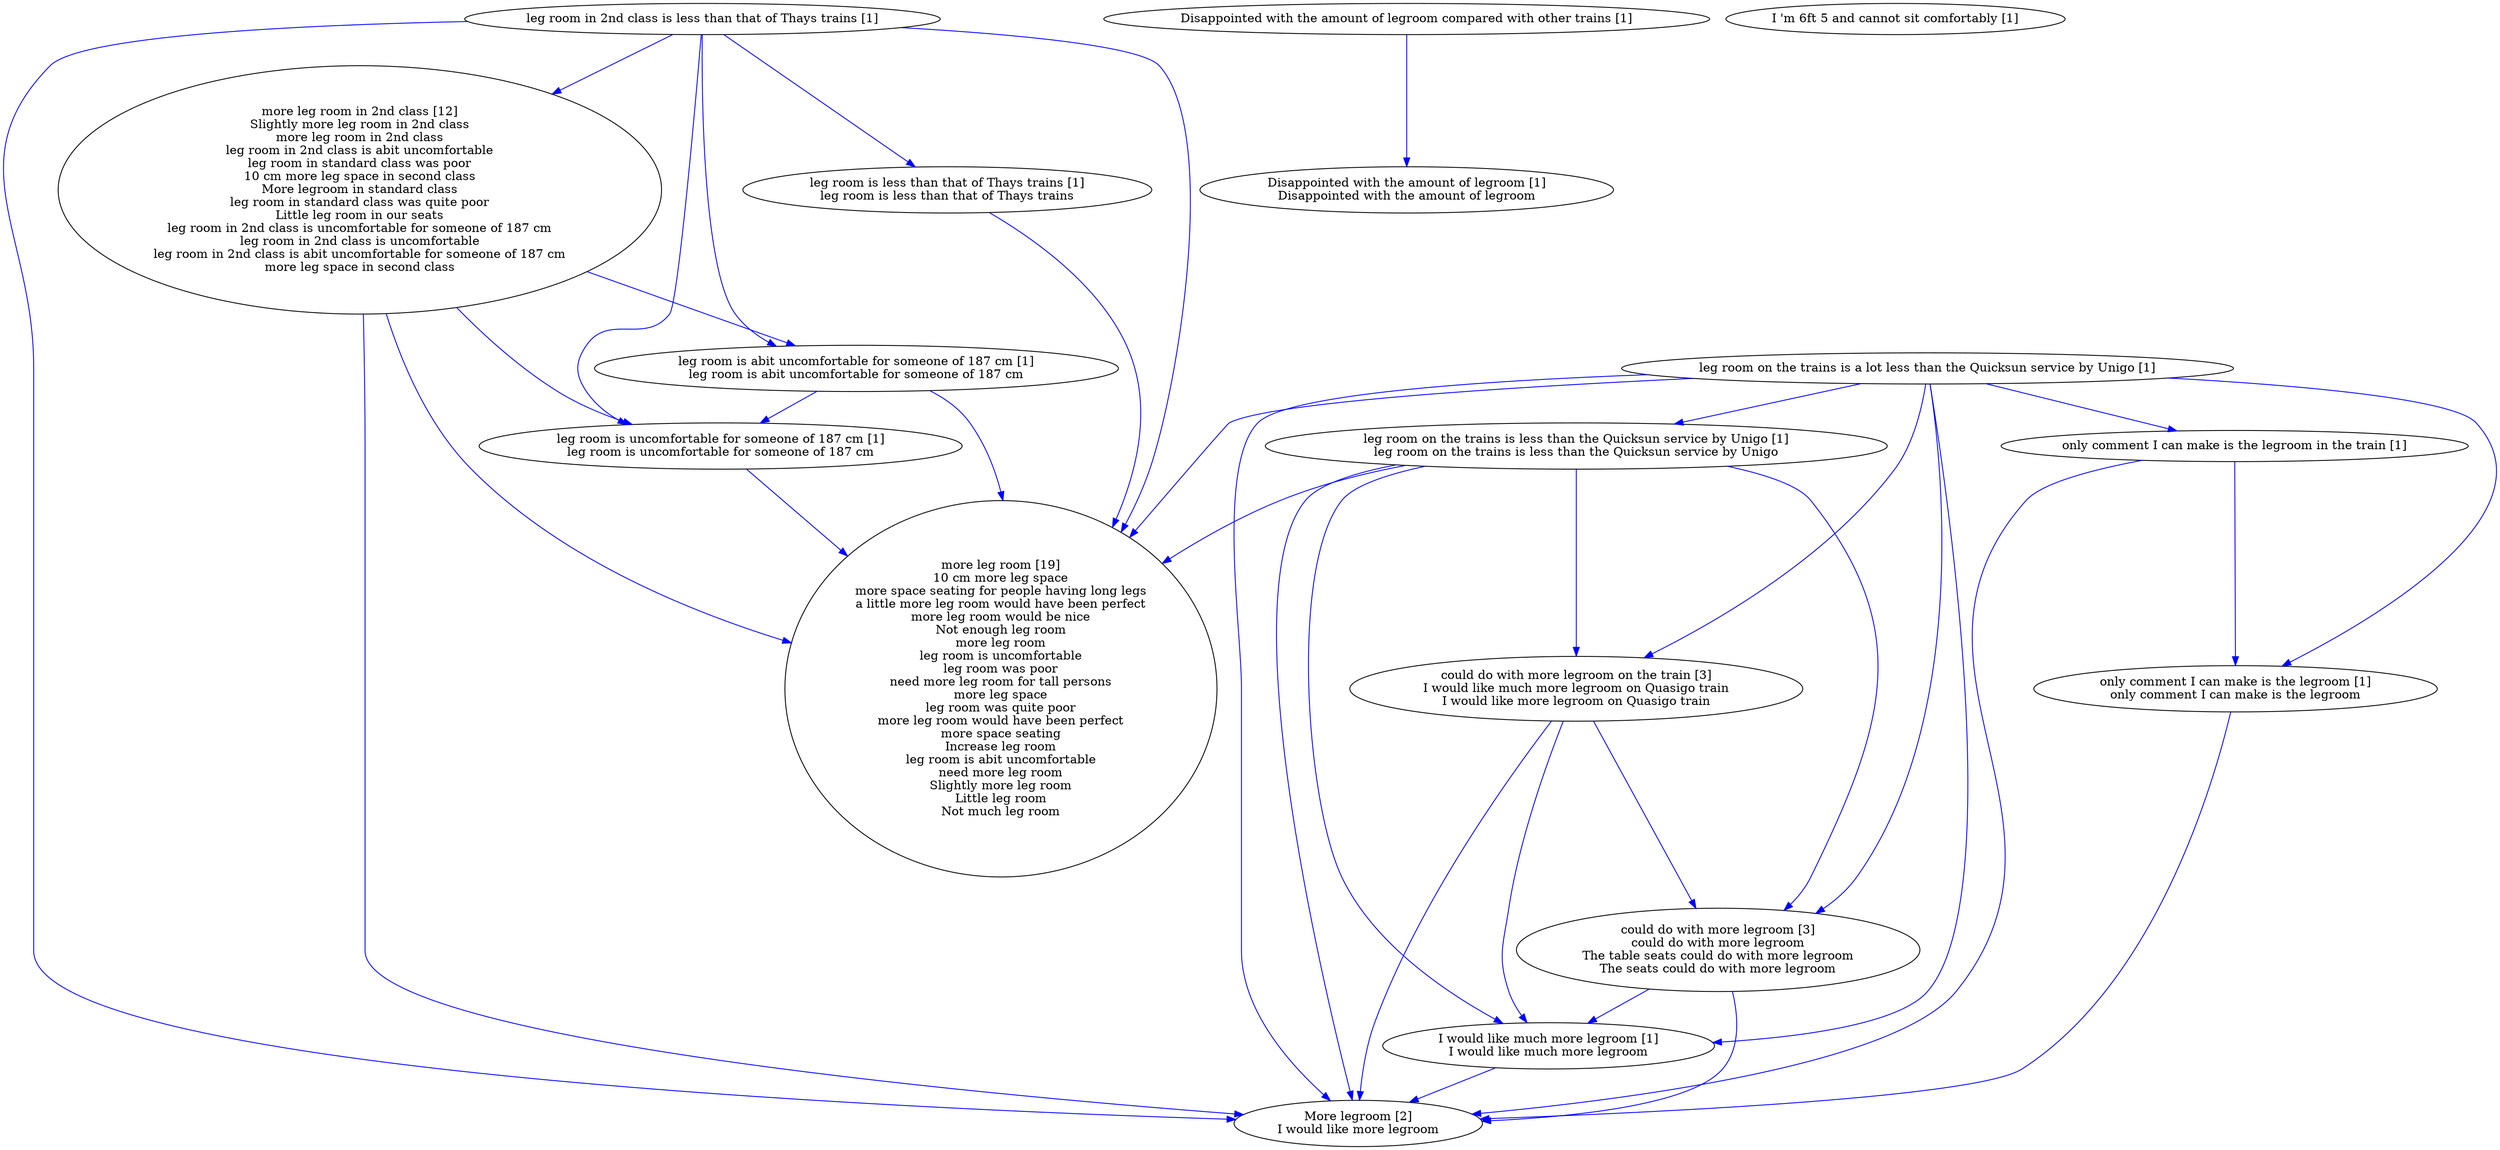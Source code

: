 digraph collapsedGraph {
"could do with more legroom [3]\ncould do with more legroom\nThe table seats could do with more legroom\nThe seats could do with more legroom""More legroom [2]\nI would like more legroom""more leg room [19]\n10 cm more leg space\nmore space seating for people having long legs\na little more leg room would have been perfect\nmore leg room would be nice\nNot enough leg room\nmore leg room\nleg room is uncomfortable\nleg room was poor\nneed more leg room for tall persons\nmore leg space\nleg room was quite poor\nmore leg room would have been perfect\nmore space seating\nIncrease leg room\nleg room is abit uncomfortable\nneed more leg room\nSlightly more leg room\nLittle leg room\nNot much leg room""more leg room in 2nd class [12]\nSlightly more leg room in 2nd class\nmore leg room in 2nd class\nleg room in 2nd class is abit uncomfortable\nleg room in standard class was poor\n10 cm more leg space in second class\nMore legroom in standard class\nleg room in standard class was quite poor\nLittle leg room in our seats\nleg room in 2nd class is uncomfortable for someone of 187 cm\nleg room in 2nd class is uncomfortable\nleg room in 2nd class is abit uncomfortable for someone of 187 cm\nmore leg space in second class""could do with more legroom on the train [3]\nI would like much more legroom on Quasigo train\nI would like more legroom on Quasigo train""Disappointed with the amount of legroom compared with other trains [1]""Disappointed with the amount of legroom [1]\nDisappointed with the amount of legroom""I 'm 6ft 5 and cannot sit comfortably [1]""I would like much more legroom [1]\nI would like much more legroom""leg room is abit uncomfortable for someone of 187 cm [1]\nleg room is abit uncomfortable for someone of 187 cm""leg room is uncomfortable for someone of 187 cm [1]\nleg room is uncomfortable for someone of 187 cm""leg room in 2nd class is less than that of Thays trains [1]""leg room is less than that of Thays trains [1]\nleg room is less than that of Thays trains""leg room on the trains is a lot less than the Quicksun service by Unigo [1]""leg room on the trains is less than the Quicksun service by Unigo [1]\nleg room on the trains is less than the Quicksun service by Unigo""only comment I can make is the legroom in the train [1]""only comment I can make is the legroom [1]\nonly comment I can make is the legroom""Disappointed with the amount of legroom compared with other trains [1]" -> "Disappointed with the amount of legroom [1]\nDisappointed with the amount of legroom" [color=blue]
"I would like much more legroom [1]\nI would like much more legroom" -> "More legroom [2]\nI would like more legroom" [color=blue]
"could do with more legroom [3]\ncould do with more legroom\nThe table seats could do with more legroom\nThe seats could do with more legroom" -> "I would like much more legroom [1]\nI would like much more legroom" [color=blue]
"could do with more legroom on the train [3]\nI would like much more legroom on Quasigo train\nI would like more legroom on Quasigo train" -> "More legroom [2]\nI would like more legroom" [color=blue]
"could do with more legroom on the train [3]\nI would like much more legroom on Quasigo train\nI would like more legroom on Quasigo train" -> "could do with more legroom [3]\ncould do with more legroom\nThe table seats could do with more legroom\nThe seats could do with more legroom" [color=blue]
"could do with more legroom [3]\ncould do with more legroom\nThe table seats could do with more legroom\nThe seats could do with more legroom" -> "More legroom [2]\nI would like more legroom" [color=blue]
"leg room is abit uncomfortable for someone of 187 cm [1]\nleg room is abit uncomfortable for someone of 187 cm" -> "leg room is uncomfortable for someone of 187 cm [1]\nleg room is uncomfortable for someone of 187 cm" [color=blue]
"leg room is abit uncomfortable for someone of 187 cm [1]\nleg room is abit uncomfortable for someone of 187 cm" -> "more leg room [19]\n10 cm more leg space\nmore space seating for people having long legs\na little more leg room would have been perfect\nmore leg room would be nice\nNot enough leg room\nmore leg room\nleg room is uncomfortable\nleg room was poor\nneed more leg room for tall persons\nmore leg space\nleg room was quite poor\nmore leg room would have been perfect\nmore space seating\nIncrease leg room\nleg room is abit uncomfortable\nneed more leg room\nSlightly more leg room\nLittle leg room\nNot much leg room" [color=blue]
"leg room is uncomfortable for someone of 187 cm [1]\nleg room is uncomfortable for someone of 187 cm" -> "more leg room [19]\n10 cm more leg space\nmore space seating for people having long legs\na little more leg room would have been perfect\nmore leg room would be nice\nNot enough leg room\nmore leg room\nleg room is uncomfortable\nleg room was poor\nneed more leg room for tall persons\nmore leg space\nleg room was quite poor\nmore leg room would have been perfect\nmore space seating\nIncrease leg room\nleg room is abit uncomfortable\nneed more leg room\nSlightly more leg room\nLittle leg room\nNot much leg room" [color=blue]
"leg room in 2nd class is less than that of Thays trains [1]" -> "leg room is less than that of Thays trains [1]\nleg room is less than that of Thays trains" [color=blue]
"leg room in 2nd class is less than that of Thays trains [1]" -> "more leg room in 2nd class [12]\nSlightly more leg room in 2nd class\nmore leg room in 2nd class\nleg room in 2nd class is abit uncomfortable\nleg room in standard class was poor\n10 cm more leg space in second class\nMore legroom in standard class\nleg room in standard class was quite poor\nLittle leg room in our seats\nleg room in 2nd class is uncomfortable for someone of 187 cm\nleg room in 2nd class is uncomfortable\nleg room in 2nd class is abit uncomfortable for someone of 187 cm\nmore leg space in second class" [color=blue]
"leg room is less than that of Thays trains [1]\nleg room is less than that of Thays trains" -> "more leg room [19]\n10 cm more leg space\nmore space seating for people having long legs\na little more leg room would have been perfect\nmore leg room would be nice\nNot enough leg room\nmore leg room\nleg room is uncomfortable\nleg room was poor\nneed more leg room for tall persons\nmore leg space\nleg room was quite poor\nmore leg room would have been perfect\nmore space seating\nIncrease leg room\nleg room is abit uncomfortable\nneed more leg room\nSlightly more leg room\nLittle leg room\nNot much leg room" [color=blue]
"leg room on the trains is a lot less than the Quicksun service by Unigo [1]" -> "leg room on the trains is less than the Quicksun service by Unigo [1]\nleg room on the trains is less than the Quicksun service by Unigo" [color=blue]
"leg room on the trains is a lot less than the Quicksun service by Unigo [1]" -> "more leg room [19]\n10 cm more leg space\nmore space seating for people having long legs\na little more leg room would have been perfect\nmore leg room would be nice\nNot enough leg room\nmore leg room\nleg room is uncomfortable\nleg room was poor\nneed more leg room for tall persons\nmore leg space\nleg room was quite poor\nmore leg room would have been perfect\nmore space seating\nIncrease leg room\nleg room is abit uncomfortable\nneed more leg room\nSlightly more leg room\nLittle leg room\nNot much leg room" [color=blue]
"leg room on the trains is less than the Quicksun service by Unigo [1]\nleg room on the trains is less than the Quicksun service by Unigo" -> "more leg room [19]\n10 cm more leg space\nmore space seating for people having long legs\na little more leg room would have been perfect\nmore leg room would be nice\nNot enough leg room\nmore leg room\nleg room is uncomfortable\nleg room was poor\nneed more leg room for tall persons\nmore leg space\nleg room was quite poor\nmore leg room would have been perfect\nmore space seating\nIncrease leg room\nleg room is abit uncomfortable\nneed more leg room\nSlightly more leg room\nLittle leg room\nNot much leg room" [color=blue]
"only comment I can make is the legroom in the train [1]" -> "only comment I can make is the legroom [1]\nonly comment I can make is the legroom" [color=blue]
"leg room on the trains is a lot less than the Quicksun service by Unigo [1]" -> "only comment I can make is the legroom in the train [1]" [color=blue]
"only comment I can make is the legroom in the train [1]" -> "More legroom [2]\nI would like more legroom" [color=blue]
"only comment I can make is the legroom [1]\nonly comment I can make is the legroom" -> "More legroom [2]\nI would like more legroom" [color=blue]
"more leg room in 2nd class [12]\nSlightly more leg room in 2nd class\nmore leg room in 2nd class\nleg room in 2nd class is abit uncomfortable\nleg room in standard class was poor\n10 cm more leg space in second class\nMore legroom in standard class\nleg room in standard class was quite poor\nLittle leg room in our seats\nleg room in 2nd class is uncomfortable for someone of 187 cm\nleg room in 2nd class is uncomfortable\nleg room in 2nd class is abit uncomfortable for someone of 187 cm\nmore leg space in second class" -> "more leg room [19]\n10 cm more leg space\nmore space seating for people having long legs\na little more leg room would have been perfect\nmore leg room would be nice\nNot enough leg room\nmore leg room\nleg room is uncomfortable\nleg room was poor\nneed more leg room for tall persons\nmore leg space\nleg room was quite poor\nmore leg room would have been perfect\nmore space seating\nIncrease leg room\nleg room is abit uncomfortable\nneed more leg room\nSlightly more leg room\nLittle leg room\nNot much leg room" [color=blue]
"more leg room in 2nd class [12]\nSlightly more leg room in 2nd class\nmore leg room in 2nd class\nleg room in 2nd class is abit uncomfortable\nleg room in standard class was poor\n10 cm more leg space in second class\nMore legroom in standard class\nleg room in standard class was quite poor\nLittle leg room in our seats\nleg room in 2nd class is uncomfortable for someone of 187 cm\nleg room in 2nd class is uncomfortable\nleg room in 2nd class is abit uncomfortable for someone of 187 cm\nmore leg space in second class" -> "leg room is abit uncomfortable for someone of 187 cm [1]\nleg room is abit uncomfortable for someone of 187 cm" [color=blue]
"could do with more legroom on the train [3]\nI would like much more legroom on Quasigo train\nI would like more legroom on Quasigo train" -> "I would like much more legroom [1]\nI would like much more legroom" [color=blue]
"more leg room in 2nd class [12]\nSlightly more leg room in 2nd class\nmore leg room in 2nd class\nleg room in 2nd class is abit uncomfortable\nleg room in standard class was poor\n10 cm more leg space in second class\nMore legroom in standard class\nleg room in standard class was quite poor\nLittle leg room in our seats\nleg room in 2nd class is uncomfortable for someone of 187 cm\nleg room in 2nd class is uncomfortable\nleg room in 2nd class is abit uncomfortable for someone of 187 cm\nmore leg space in second class" -> "leg room is uncomfortable for someone of 187 cm [1]\nleg room is uncomfortable for someone of 187 cm" [color=blue]
"leg room in 2nd class is less than that of Thays trains [1]" -> "more leg room [19]\n10 cm more leg space\nmore space seating for people having long legs\na little more leg room would have been perfect\nmore leg room would be nice\nNot enough leg room\nmore leg room\nleg room is uncomfortable\nleg room was poor\nneed more leg room for tall persons\nmore leg space\nleg room was quite poor\nmore leg room would have been perfect\nmore space seating\nIncrease leg room\nleg room is abit uncomfortable\nneed more leg room\nSlightly more leg room\nLittle leg room\nNot much leg room" [color=blue]
"leg room in 2nd class is less than that of Thays trains [1]" -> "leg room is uncomfortable for someone of 187 cm [1]\nleg room is uncomfortable for someone of 187 cm" [color=blue]
"leg room in 2nd class is less than that of Thays trains [1]" -> "leg room is abit uncomfortable for someone of 187 cm [1]\nleg room is abit uncomfortable for someone of 187 cm" [color=blue]
"more leg room in 2nd class [12]\nSlightly more leg room in 2nd class\nmore leg room in 2nd class\nleg room in 2nd class is abit uncomfortable\nleg room in standard class was poor\n10 cm more leg space in second class\nMore legroom in standard class\nleg room in standard class was quite poor\nLittle leg room in our seats\nleg room in 2nd class is uncomfortable for someone of 187 cm\nleg room in 2nd class is uncomfortable\nleg room in 2nd class is abit uncomfortable for someone of 187 cm\nmore leg space in second class" -> "More legroom [2]\nI would like more legroom" [color=blue]
"leg room on the trains is a lot less than the Quicksun service by Unigo [1]" -> "I would like much more legroom [1]\nI would like much more legroom" [color=blue]
"leg room on the trains is a lot less than the Quicksun service by Unigo [1]" -> "only comment I can make is the legroom [1]\nonly comment I can make is the legroom" [color=blue]
"leg room on the trains is a lot less than the Quicksun service by Unigo [1]" -> "could do with more legroom on the train [3]\nI would like much more legroom on Quasigo train\nI would like more legroom on Quasigo train" [color=blue]
"leg room on the trains is a lot less than the Quicksun service by Unigo [1]" -> "could do with more legroom [3]\ncould do with more legroom\nThe table seats could do with more legroom\nThe seats could do with more legroom" [color=blue]
"leg room on the trains is a lot less than the Quicksun service by Unigo [1]" -> "More legroom [2]\nI would like more legroom" [color=blue]
"leg room on the trains is less than the Quicksun service by Unigo [1]\nleg room on the trains is less than the Quicksun service by Unigo" -> "I would like much more legroom [1]\nI would like much more legroom" [color=blue]
"leg room on the trains is less than the Quicksun service by Unigo [1]\nleg room on the trains is less than the Quicksun service by Unigo" -> "could do with more legroom on the train [3]\nI would like much more legroom on Quasigo train\nI would like more legroom on Quasigo train" [color=blue]
"leg room on the trains is less than the Quicksun service by Unigo [1]\nleg room on the trains is less than the Quicksun service by Unigo" -> "could do with more legroom [3]\ncould do with more legroom\nThe table seats could do with more legroom\nThe seats could do with more legroom" [color=blue]
"leg room on the trains is less than the Quicksun service by Unigo [1]\nleg room on the trains is less than the Quicksun service by Unigo" -> "More legroom [2]\nI would like more legroom" [color=blue]
"leg room in 2nd class is less than that of Thays trains [1]" -> "More legroom [2]\nI would like more legroom" [color=blue]
}